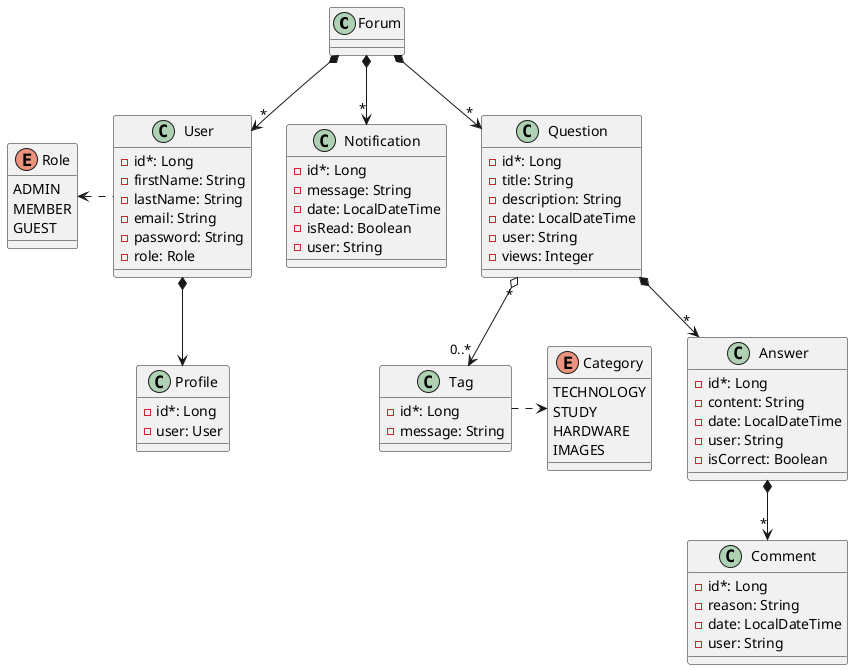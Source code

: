 @startuml

Forum *-down-> "*" User
Forum *-down-> "*" Notification
Forum *-down-> "*" Question
User *-down-> Profile
User .-left-> Role
Question *-down-> "*" Answer
Question "*" o-down-> "0..*" Tag
Tag .-right-> Category
Answer *-down-> "*" Comment


class User {
- id*: Long
- firstName: String
- lastName: String
- email: String
- password: String
- role: Role
}

class Profile {
- id*: Long
- user: User
}

class Question {
- id*: Long
- title: String
- description: String
- date: LocalDateTime
- user: String
- views: Integer
}

class Answer {
- id*: Long
- content: String
- date: LocalDateTime
- user: String
- isCorrect: Boolean
}

class Comment {
- id*: Long
- reason: String
- date: LocalDateTime
- user: String
}

class Tag {
- id*: Long
- message: String
}

enum Role {
ADMIN
MEMBER
GUEST
}

enum Category {
TECHNOLOGY
STUDY
HARDWARE
IMAGES
}

class Notification {
- id*: Long
- message: String
- date: LocalDateTime
- isRead: Boolean
- user: String
}

@enduml